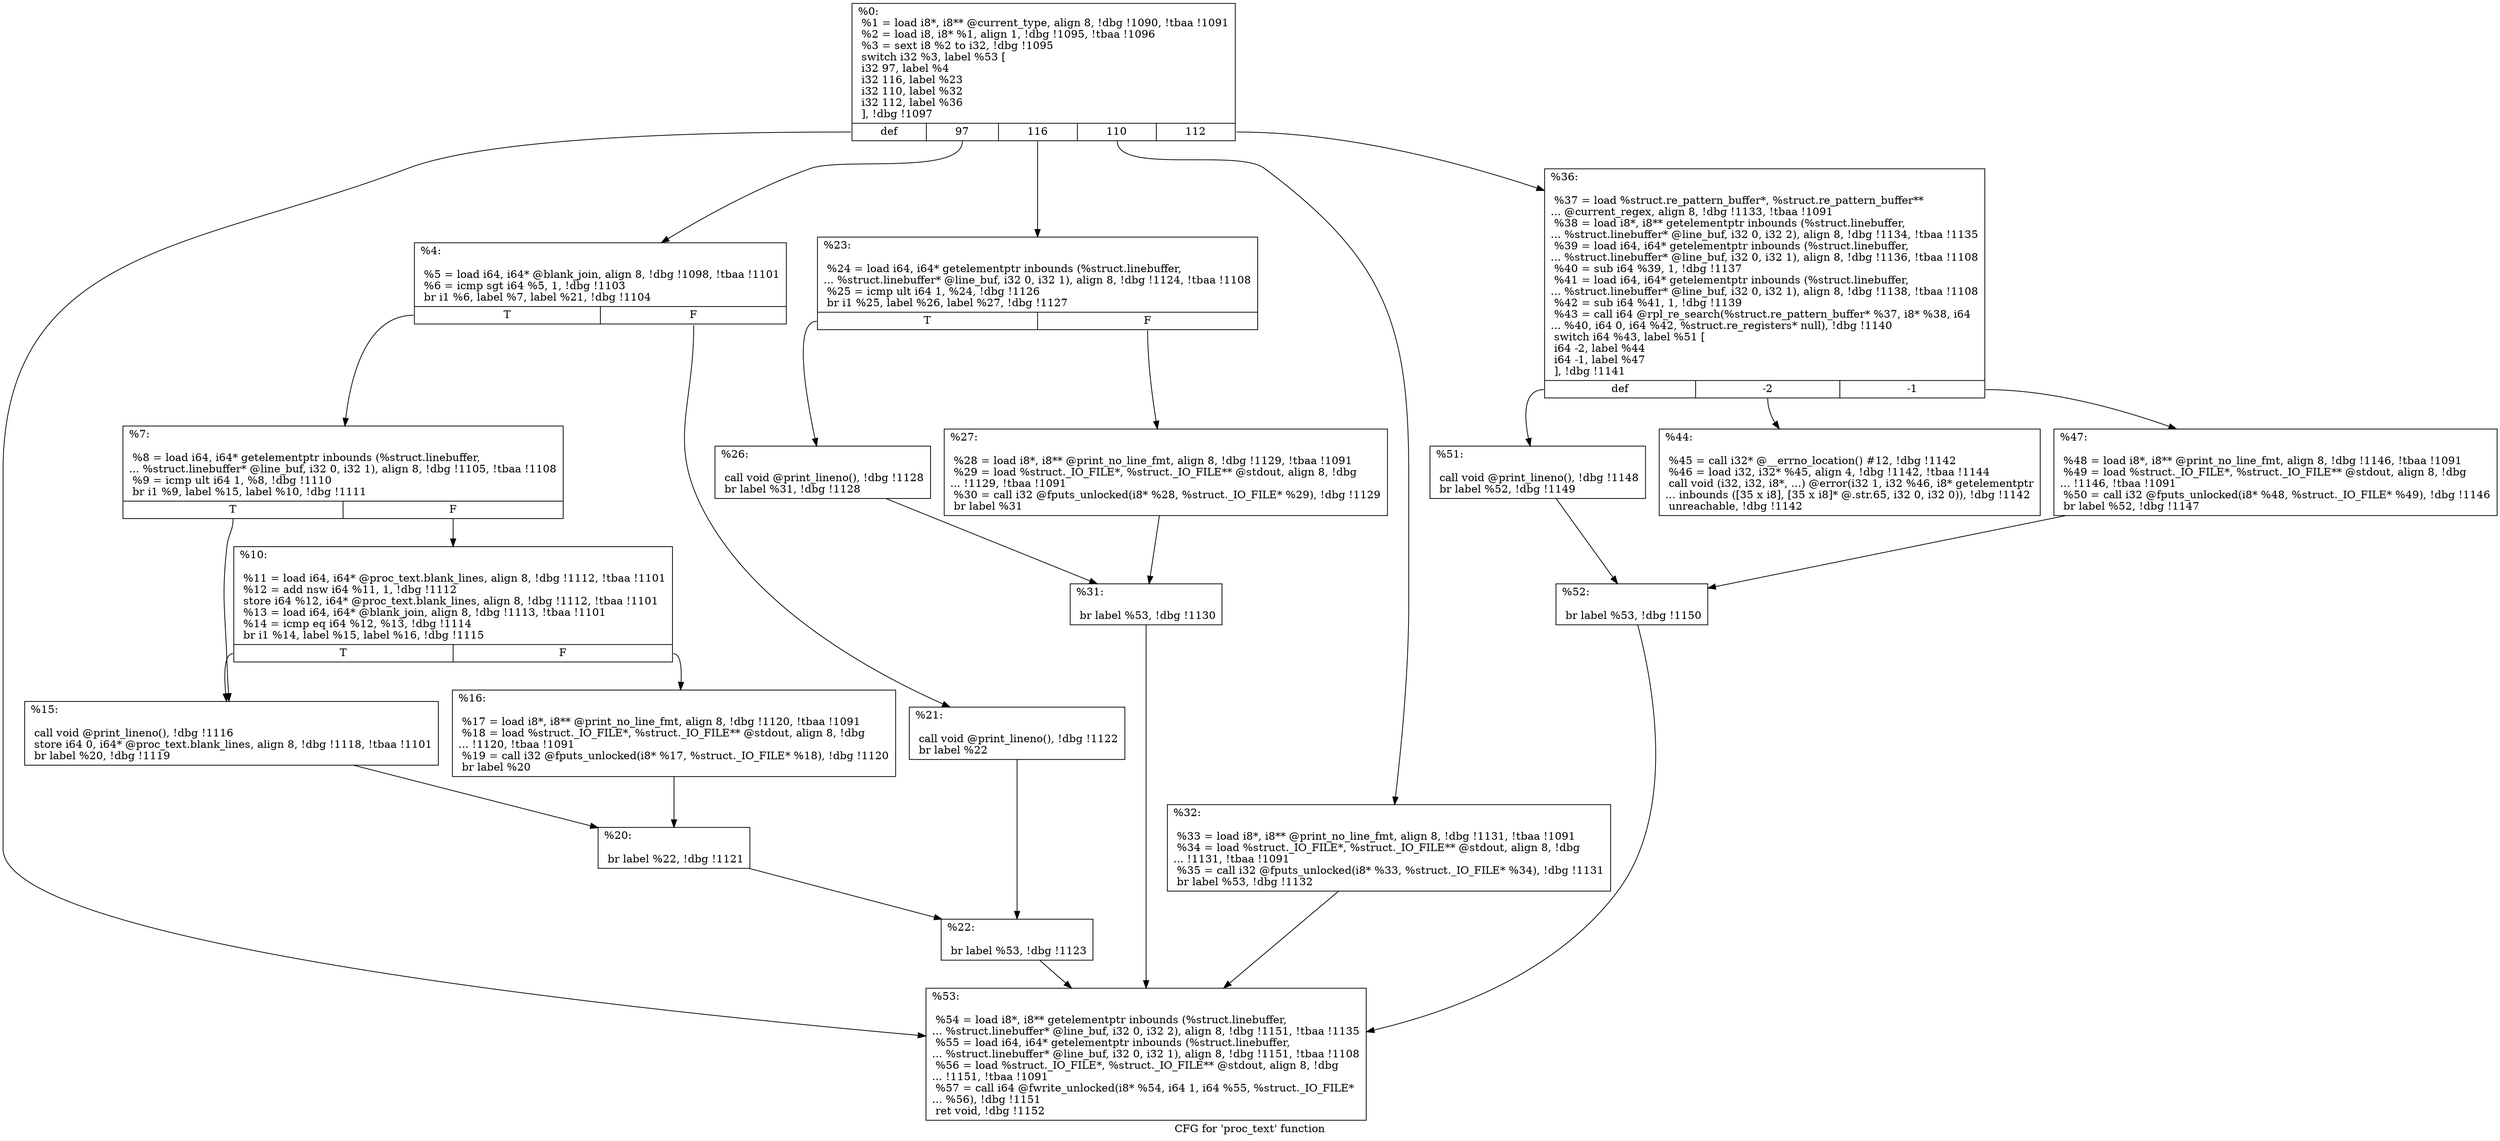 digraph "CFG for 'proc_text' function" {
	label="CFG for 'proc_text' function";

	Node0x1bba4e0 [shape=record,label="{%0:\l  %1 = load i8*, i8** @current_type, align 8, !dbg !1090, !tbaa !1091\l  %2 = load i8, i8* %1, align 1, !dbg !1095, !tbaa !1096\l  %3 = sext i8 %2 to i32, !dbg !1095\l  switch i32 %3, label %53 [\l    i32 97, label %4\l    i32 116, label %23\l    i32 110, label %32\l    i32 112, label %36\l  ], !dbg !1097\l|{<s0>def|<s1>97|<s2>116|<s3>110|<s4>112}}"];
	Node0x1bba4e0:s0 -> Node0x1bbb2d0;
	Node0x1bba4e0:s1 -> Node0x1bbad30;
	Node0x1bba4e0:s2 -> Node0x1bbafb0;
	Node0x1bba4e0:s3 -> Node0x1bbb0f0;
	Node0x1bba4e0:s4 -> Node0x1bbb140;
	Node0x1bbad30 [shape=record,label="{%4:\l\l  %5 = load i64, i64* @blank_join, align 8, !dbg !1098, !tbaa !1101\l  %6 = icmp sgt i64 %5, 1, !dbg !1103\l  br i1 %6, label %7, label %21, !dbg !1104\l|{<s0>T|<s1>F}}"];
	Node0x1bbad30:s0 -> Node0x1bbad80;
	Node0x1bbad30:s1 -> Node0x1bbaf10;
	Node0x1bbad80 [shape=record,label="{%7:\l\l  %8 = load i64, i64* getelementptr inbounds (%struct.linebuffer,\l... %struct.linebuffer* @line_buf, i32 0, i32 1), align 8, !dbg !1105, !tbaa !1108\l  %9 = icmp ult i64 1, %8, !dbg !1110\l  br i1 %9, label %15, label %10, !dbg !1111\l|{<s0>T|<s1>F}}"];
	Node0x1bbad80:s0 -> Node0x1bbae20;
	Node0x1bbad80:s1 -> Node0x1bbadd0;
	Node0x1bbadd0 [shape=record,label="{%10:\l\l  %11 = load i64, i64* @proc_text.blank_lines, align 8, !dbg !1112, !tbaa !1101\l  %12 = add nsw i64 %11, 1, !dbg !1112\l  store i64 %12, i64* @proc_text.blank_lines, align 8, !dbg !1112, !tbaa !1101\l  %13 = load i64, i64* @blank_join, align 8, !dbg !1113, !tbaa !1101\l  %14 = icmp eq i64 %12, %13, !dbg !1114\l  br i1 %14, label %15, label %16, !dbg !1115\l|{<s0>T|<s1>F}}"];
	Node0x1bbadd0:s0 -> Node0x1bbae20;
	Node0x1bbadd0:s1 -> Node0x1bbae70;
	Node0x1bbae20 [shape=record,label="{%15:\l\l  call void @print_lineno(), !dbg !1116\l  store i64 0, i64* @proc_text.blank_lines, align 8, !dbg !1118, !tbaa !1101\l  br label %20, !dbg !1119\l}"];
	Node0x1bbae20 -> Node0x1bbaec0;
	Node0x1bbae70 [shape=record,label="{%16:\l\l  %17 = load i8*, i8** @print_no_line_fmt, align 8, !dbg !1120, !tbaa !1091\l  %18 = load %struct._IO_FILE*, %struct._IO_FILE** @stdout, align 8, !dbg\l... !1120, !tbaa !1091\l  %19 = call i32 @fputs_unlocked(i8* %17, %struct._IO_FILE* %18), !dbg !1120\l  br label %20\l}"];
	Node0x1bbae70 -> Node0x1bbaec0;
	Node0x1bbaec0 [shape=record,label="{%20:\l\l  br label %22, !dbg !1121\l}"];
	Node0x1bbaec0 -> Node0x1bbaf60;
	Node0x1bbaf10 [shape=record,label="{%21:\l\l  call void @print_lineno(), !dbg !1122\l  br label %22\l}"];
	Node0x1bbaf10 -> Node0x1bbaf60;
	Node0x1bbaf60 [shape=record,label="{%22:\l\l  br label %53, !dbg !1123\l}"];
	Node0x1bbaf60 -> Node0x1bbb2d0;
	Node0x1bbafb0 [shape=record,label="{%23:\l\l  %24 = load i64, i64* getelementptr inbounds (%struct.linebuffer,\l... %struct.linebuffer* @line_buf, i32 0, i32 1), align 8, !dbg !1124, !tbaa !1108\l  %25 = icmp ult i64 1, %24, !dbg !1126\l  br i1 %25, label %26, label %27, !dbg !1127\l|{<s0>T|<s1>F}}"];
	Node0x1bbafb0:s0 -> Node0x1bbb000;
	Node0x1bbafb0:s1 -> Node0x1bbb050;
	Node0x1bbb000 [shape=record,label="{%26:\l\l  call void @print_lineno(), !dbg !1128\l  br label %31, !dbg !1128\l}"];
	Node0x1bbb000 -> Node0x1bbb0a0;
	Node0x1bbb050 [shape=record,label="{%27:\l\l  %28 = load i8*, i8** @print_no_line_fmt, align 8, !dbg !1129, !tbaa !1091\l  %29 = load %struct._IO_FILE*, %struct._IO_FILE** @stdout, align 8, !dbg\l... !1129, !tbaa !1091\l  %30 = call i32 @fputs_unlocked(i8* %28, %struct._IO_FILE* %29), !dbg !1129\l  br label %31\l}"];
	Node0x1bbb050 -> Node0x1bbb0a0;
	Node0x1bbb0a0 [shape=record,label="{%31:\l\l  br label %53, !dbg !1130\l}"];
	Node0x1bbb0a0 -> Node0x1bbb2d0;
	Node0x1bbb0f0 [shape=record,label="{%32:\l\l  %33 = load i8*, i8** @print_no_line_fmt, align 8, !dbg !1131, !tbaa !1091\l  %34 = load %struct._IO_FILE*, %struct._IO_FILE** @stdout, align 8, !dbg\l... !1131, !tbaa !1091\l  %35 = call i32 @fputs_unlocked(i8* %33, %struct._IO_FILE* %34), !dbg !1131\l  br label %53, !dbg !1132\l}"];
	Node0x1bbb0f0 -> Node0x1bbb2d0;
	Node0x1bbb140 [shape=record,label="{%36:\l\l  %37 = load %struct.re_pattern_buffer*, %struct.re_pattern_buffer**\l... @current_regex, align 8, !dbg !1133, !tbaa !1091\l  %38 = load i8*, i8** getelementptr inbounds (%struct.linebuffer,\l... %struct.linebuffer* @line_buf, i32 0, i32 2), align 8, !dbg !1134, !tbaa !1135\l  %39 = load i64, i64* getelementptr inbounds (%struct.linebuffer,\l... %struct.linebuffer* @line_buf, i32 0, i32 1), align 8, !dbg !1136, !tbaa !1108\l  %40 = sub i64 %39, 1, !dbg !1137\l  %41 = load i64, i64* getelementptr inbounds (%struct.linebuffer,\l... %struct.linebuffer* @line_buf, i32 0, i32 1), align 8, !dbg !1138, !tbaa !1108\l  %42 = sub i64 %41, 1, !dbg !1139\l  %43 = call i64 @rpl_re_search(%struct.re_pattern_buffer* %37, i8* %38, i64\l... %40, i64 0, i64 %42, %struct.re_registers* null), !dbg !1140\l  switch i64 %43, label %51 [\l    i64 -2, label %44\l    i64 -1, label %47\l  ], !dbg !1141\l|{<s0>def|<s1>-2|<s2>-1}}"];
	Node0x1bbb140:s0 -> Node0x1bbb230;
	Node0x1bbb140:s1 -> Node0x1bbb190;
	Node0x1bbb140:s2 -> Node0x1bbb1e0;
	Node0x1bbb190 [shape=record,label="{%44:\l\l  %45 = call i32* @__errno_location() #12, !dbg !1142\l  %46 = load i32, i32* %45, align 4, !dbg !1142, !tbaa !1144\l  call void (i32, i32, i8*, ...) @error(i32 1, i32 %46, i8* getelementptr\l... inbounds ([35 x i8], [35 x i8]* @.str.65, i32 0, i32 0)), !dbg !1142\l  unreachable, !dbg !1142\l}"];
	Node0x1bbb1e0 [shape=record,label="{%47:\l\l  %48 = load i8*, i8** @print_no_line_fmt, align 8, !dbg !1146, !tbaa !1091\l  %49 = load %struct._IO_FILE*, %struct._IO_FILE** @stdout, align 8, !dbg\l... !1146, !tbaa !1091\l  %50 = call i32 @fputs_unlocked(i8* %48, %struct._IO_FILE* %49), !dbg !1146\l  br label %52, !dbg !1147\l}"];
	Node0x1bbb1e0 -> Node0x1bbb280;
	Node0x1bbb230 [shape=record,label="{%51:\l\l  call void @print_lineno(), !dbg !1148\l  br label %52, !dbg !1149\l}"];
	Node0x1bbb230 -> Node0x1bbb280;
	Node0x1bbb280 [shape=record,label="{%52:\l\l  br label %53, !dbg !1150\l}"];
	Node0x1bbb280 -> Node0x1bbb2d0;
	Node0x1bbb2d0 [shape=record,label="{%53:\l\l  %54 = load i8*, i8** getelementptr inbounds (%struct.linebuffer,\l... %struct.linebuffer* @line_buf, i32 0, i32 2), align 8, !dbg !1151, !tbaa !1135\l  %55 = load i64, i64* getelementptr inbounds (%struct.linebuffer,\l... %struct.linebuffer* @line_buf, i32 0, i32 1), align 8, !dbg !1151, !tbaa !1108\l  %56 = load %struct._IO_FILE*, %struct._IO_FILE** @stdout, align 8, !dbg\l... !1151, !tbaa !1091\l  %57 = call i64 @fwrite_unlocked(i8* %54, i64 1, i64 %55, %struct._IO_FILE*\l... %56), !dbg !1151\l  ret void, !dbg !1152\l}"];
}
